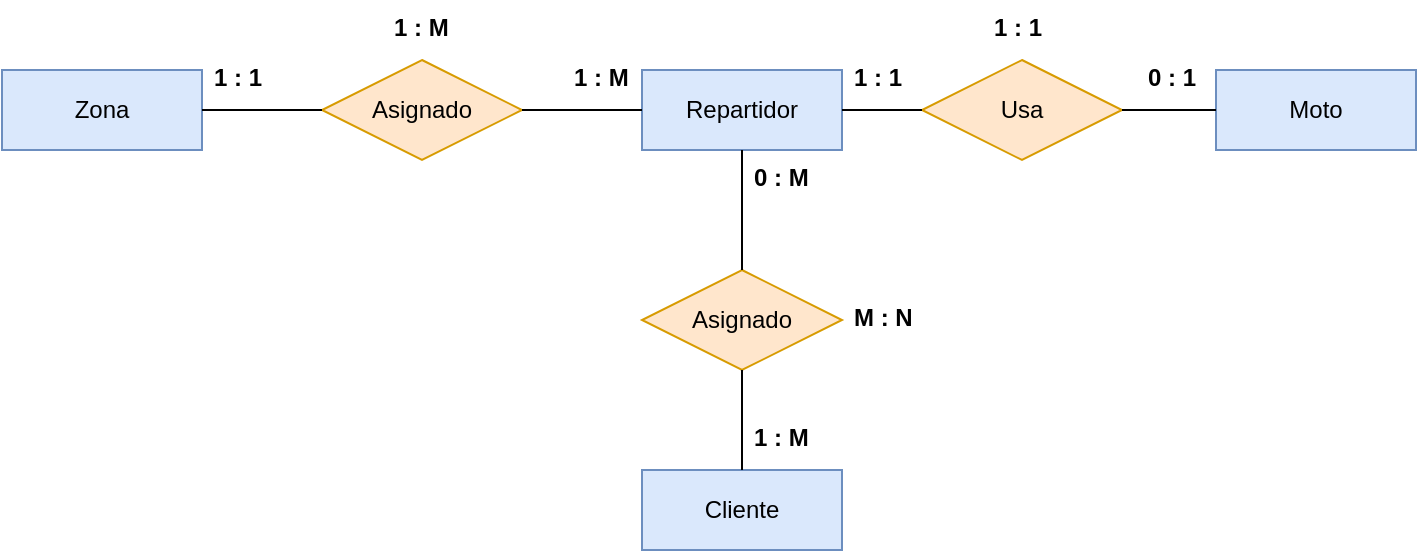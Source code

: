 <mxfile version="24.2.5" type="github">
  <diagram name="Página-1" id="_4Nhc4b1fY-WB2GzDSU6">
    <mxGraphModel dx="540" dy="342" grid="1" gridSize="10" guides="1" tooltips="1" connect="1" arrows="1" fold="1" page="1" pageScale="1" pageWidth="827" pageHeight="1169" math="0" shadow="0">
      <root>
        <mxCell id="0" />
        <mxCell id="1" parent="0" />
        <mxCell id="O9mkS1fQQ6wqIUbLn2zo-1" value="Repartidor" style="whiteSpace=wrap;html=1;align=center;fillColor=#dae8fc;strokeColor=#6c8ebf;" vertex="1" parent="1">
          <mxGeometry x="440" y="200" width="100" height="40" as="geometry" />
        </mxCell>
        <mxCell id="O9mkS1fQQ6wqIUbLn2zo-2" value="Zona" style="whiteSpace=wrap;html=1;align=center;fillColor=#dae8fc;strokeColor=#6c8ebf;" vertex="1" parent="1">
          <mxGeometry x="120" y="200" width="100" height="40" as="geometry" />
        </mxCell>
        <mxCell id="O9mkS1fQQ6wqIUbLn2zo-3" value="Cliente" style="whiteSpace=wrap;html=1;align=center;fillColor=#dae8fc;strokeColor=#6c8ebf;" vertex="1" parent="1">
          <mxGeometry x="440" y="400" width="100" height="40" as="geometry" />
        </mxCell>
        <mxCell id="O9mkS1fQQ6wqIUbLn2zo-4" value="Moto" style="whiteSpace=wrap;html=1;align=center;fillColor=#dae8fc;strokeColor=#6c8ebf;" vertex="1" parent="1">
          <mxGeometry x="727" y="200" width="100" height="40" as="geometry" />
        </mxCell>
        <mxCell id="O9mkS1fQQ6wqIUbLn2zo-5" value="Asignado" style="shape=rhombus;perimeter=rhombusPerimeter;whiteSpace=wrap;html=1;align=center;fillColor=#ffe6cc;strokeColor=#d79b00;" vertex="1" parent="1">
          <mxGeometry x="280" y="195" width="100" height="50" as="geometry" />
        </mxCell>
        <mxCell id="O9mkS1fQQ6wqIUbLn2zo-6" value="" style="endArrow=none;html=1;rounded=0;" edge="1" parent="1" source="O9mkS1fQQ6wqIUbLn2zo-1" target="O9mkS1fQQ6wqIUbLn2zo-5">
          <mxGeometry relative="1" as="geometry">
            <mxPoint x="160" y="290" as="sourcePoint" />
            <mxPoint x="320" y="290" as="targetPoint" />
          </mxGeometry>
        </mxCell>
        <mxCell id="O9mkS1fQQ6wqIUbLn2zo-7" value="" style="endArrow=none;html=1;rounded=0;" edge="1" parent="1" source="O9mkS1fQQ6wqIUbLn2zo-5" target="O9mkS1fQQ6wqIUbLn2zo-2">
          <mxGeometry relative="1" as="geometry">
            <mxPoint x="300" y="280" as="sourcePoint" />
            <mxPoint x="460" y="280" as="targetPoint" />
          </mxGeometry>
        </mxCell>
        <mxCell id="O9mkS1fQQ6wqIUbLn2zo-8" value="1 : M" style="text;strokeColor=none;fillColor=none;spacingLeft=4;spacingRight=4;overflow=hidden;rotatable=0;points=[[0,0.5],[1,0.5]];portConstraint=eastwest;fontSize=12;whiteSpace=wrap;html=1;fontStyle=1" vertex="1" parent="1">
          <mxGeometry x="310" y="165" width="40" height="30" as="geometry" />
        </mxCell>
        <mxCell id="O9mkS1fQQ6wqIUbLn2zo-9" value="1 : M" style="text;strokeColor=none;fillColor=none;spacingLeft=4;spacingRight=4;overflow=hidden;rotatable=0;points=[[0,0.5],[1,0.5]];portConstraint=eastwest;fontSize=12;whiteSpace=wrap;html=1;fontStyle=1" vertex="1" parent="1">
          <mxGeometry x="400" y="190" width="40" height="30" as="geometry" />
        </mxCell>
        <mxCell id="O9mkS1fQQ6wqIUbLn2zo-10" value="1 : 1" style="text;strokeColor=none;fillColor=none;spacingLeft=4;spacingRight=4;overflow=hidden;rotatable=0;points=[[0,0.5],[1,0.5]];portConstraint=eastwest;fontSize=12;whiteSpace=wrap;html=1;fontStyle=1" vertex="1" parent="1">
          <mxGeometry x="220" y="190" width="40" height="30" as="geometry" />
        </mxCell>
        <mxCell id="O9mkS1fQQ6wqIUbLn2zo-11" value="Asignado" style="shape=rhombus;perimeter=rhombusPerimeter;whiteSpace=wrap;html=1;align=center;fillColor=#ffe6cc;strokeColor=#d79b00;" vertex="1" parent="1">
          <mxGeometry x="440" y="300" width="100" height="50" as="geometry" />
        </mxCell>
        <mxCell id="O9mkS1fQQ6wqIUbLn2zo-12" value="Usa" style="shape=rhombus;perimeter=rhombusPerimeter;whiteSpace=wrap;html=1;align=center;fillColor=#ffe6cc;strokeColor=#d79b00;" vertex="1" parent="1">
          <mxGeometry x="580" y="195" width="100" height="50" as="geometry" />
        </mxCell>
        <mxCell id="O9mkS1fQQ6wqIUbLn2zo-13" value="" style="endArrow=none;html=1;rounded=0;" edge="1" parent="1" source="O9mkS1fQQ6wqIUbLn2zo-1" target="O9mkS1fQQ6wqIUbLn2zo-12">
          <mxGeometry relative="1" as="geometry">
            <mxPoint x="590" y="320" as="sourcePoint" />
            <mxPoint x="750" y="320" as="targetPoint" />
          </mxGeometry>
        </mxCell>
        <mxCell id="O9mkS1fQQ6wqIUbLn2zo-14" value="" style="endArrow=none;html=1;rounded=0;" edge="1" parent="1" source="O9mkS1fQQ6wqIUbLn2zo-12" target="O9mkS1fQQ6wqIUbLn2zo-4">
          <mxGeometry relative="1" as="geometry">
            <mxPoint x="640" y="290" as="sourcePoint" />
            <mxPoint x="800" y="290" as="targetPoint" />
          </mxGeometry>
        </mxCell>
        <mxCell id="O9mkS1fQQ6wqIUbLn2zo-15" value="" style="endArrow=none;html=1;rounded=0;" edge="1" parent="1" source="O9mkS1fQQ6wqIUbLn2zo-1" target="O9mkS1fQQ6wqIUbLn2zo-11">
          <mxGeometry relative="1" as="geometry">
            <mxPoint x="450" y="270" as="sourcePoint" />
            <mxPoint x="610" y="270" as="targetPoint" />
          </mxGeometry>
        </mxCell>
        <mxCell id="O9mkS1fQQ6wqIUbLn2zo-16" value="" style="endArrow=none;html=1;rounded=0;" edge="1" parent="1" source="O9mkS1fQQ6wqIUbLn2zo-3" target="O9mkS1fQQ6wqIUbLn2zo-11">
          <mxGeometry relative="1" as="geometry">
            <mxPoint x="350" y="380" as="sourcePoint" />
            <mxPoint x="510" y="380" as="targetPoint" />
          </mxGeometry>
        </mxCell>
        <mxCell id="O9mkS1fQQ6wqIUbLn2zo-17" value="M : N" style="text;strokeColor=none;fillColor=none;spacingLeft=4;spacingRight=4;overflow=hidden;rotatable=0;points=[[0,0.5],[1,0.5]];portConstraint=eastwest;fontSize=12;whiteSpace=wrap;html=1;fontStyle=1" vertex="1" parent="1">
          <mxGeometry x="540" y="310" width="40" height="30" as="geometry" />
        </mxCell>
        <mxCell id="O9mkS1fQQ6wqIUbLn2zo-18" value="0 : M" style="text;strokeColor=none;fillColor=none;spacingLeft=4;spacingRight=4;overflow=hidden;rotatable=0;points=[[0,0.5],[1,0.5]];portConstraint=eastwest;fontSize=12;whiteSpace=wrap;html=1;fontStyle=1" vertex="1" parent="1">
          <mxGeometry x="490" y="240" width="40" height="30" as="geometry" />
        </mxCell>
        <mxCell id="O9mkS1fQQ6wqIUbLn2zo-19" value="1 : M" style="text;strokeColor=none;fillColor=none;spacingLeft=4;spacingRight=4;overflow=hidden;rotatable=0;points=[[0,0.5],[1,0.5]];portConstraint=eastwest;fontSize=12;whiteSpace=wrap;html=1;fontStyle=1" vertex="1" parent="1">
          <mxGeometry x="490" y="370" width="40" height="30" as="geometry" />
        </mxCell>
        <mxCell id="O9mkS1fQQ6wqIUbLn2zo-20" value="1 : 1" style="text;strokeColor=none;fillColor=none;spacingLeft=4;spacingRight=4;overflow=hidden;rotatable=0;points=[[0,0.5],[1,0.5]];portConstraint=eastwest;fontSize=12;whiteSpace=wrap;html=1;fontStyle=1" vertex="1" parent="1">
          <mxGeometry x="610" y="165" width="40" height="30" as="geometry" />
        </mxCell>
        <mxCell id="O9mkS1fQQ6wqIUbLn2zo-21" value="0 : 1" style="text;strokeColor=none;fillColor=none;spacingLeft=4;spacingRight=4;overflow=hidden;rotatable=0;points=[[0,0.5],[1,0.5]];portConstraint=eastwest;fontSize=12;whiteSpace=wrap;html=1;fontStyle=1" vertex="1" parent="1">
          <mxGeometry x="687" y="190" width="40" height="30" as="geometry" />
        </mxCell>
        <mxCell id="O9mkS1fQQ6wqIUbLn2zo-22" value="1 : 1" style="text;strokeColor=none;fillColor=none;spacingLeft=4;spacingRight=4;overflow=hidden;rotatable=0;points=[[0,0.5],[1,0.5]];portConstraint=eastwest;fontSize=12;whiteSpace=wrap;html=1;fontStyle=1" vertex="1" parent="1">
          <mxGeometry x="540" y="190" width="40" height="30" as="geometry" />
        </mxCell>
      </root>
    </mxGraphModel>
  </diagram>
</mxfile>
